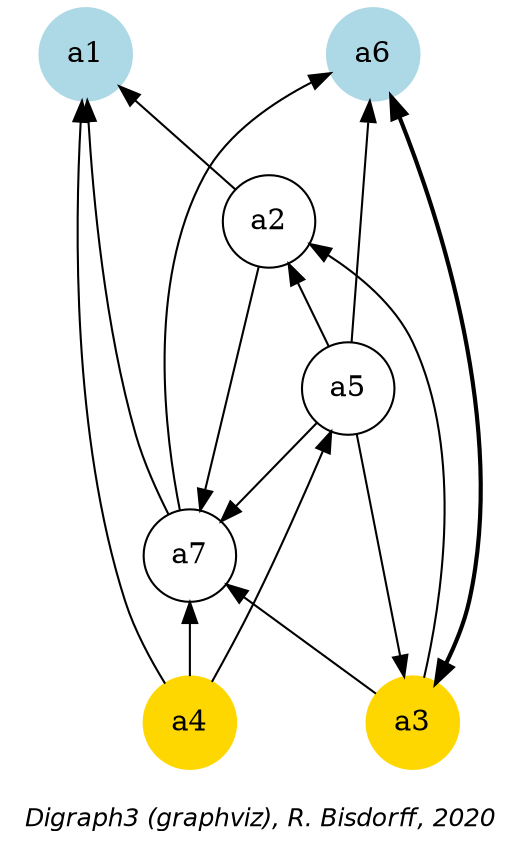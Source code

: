 digraph G {
graph [ fontname = "Helvetica-Oblique",
 fontsize = 12,
 label = "\nDigraph3 (graphviz), R. Bisdorff, 2020", size="7,7"];
n1 [shape = "circle", label = "a1", style = "filled", color = lightblue];
n2 [shape = "circle", label = "a2"];
n3 [shape = "circle", label = "a3", style = "filled", color = gold];
n4 [shape = "circle", label = "a4", style = "filled", color = gold];
n5 [shape = "circle", label = "a5"];
n6 [shape = "circle", label = "a6", style = "filled", color = lightblue];
n7 [shape = "circle", label = "a7"];
n1-> n2 [dir=back, color=black] ;
n1-> n4 [dir=back, color=black] ;
n1-> n7 [dir=back, color=black] ;
n2-> n3 [dir=back, color=black] ;
n2-> n5 [dir=back, color=black] ;
n2-> n7 [dir=forward, color=black] ;
n3-> n5 [dir=back, color=black] ;
n3-> n6 [dir=both,style="setlinewidth(2)",color=black, arrowhead=normal, arrowtail=normal] ;
n3-> n7 [dir=forward, color=black] ;
n4-> n5 [dir=forward, color=black] ;
n4-> n7 [dir=forward, color=black] ;
n5-> n6 [dir=forward, color=black] ;
n5-> n7 [dir=forward, color=black] ;
n6-> n7 [dir=back, color=black] ;
{rank=max; n3 n4 }
{rank=min; n1 n6 }
}
